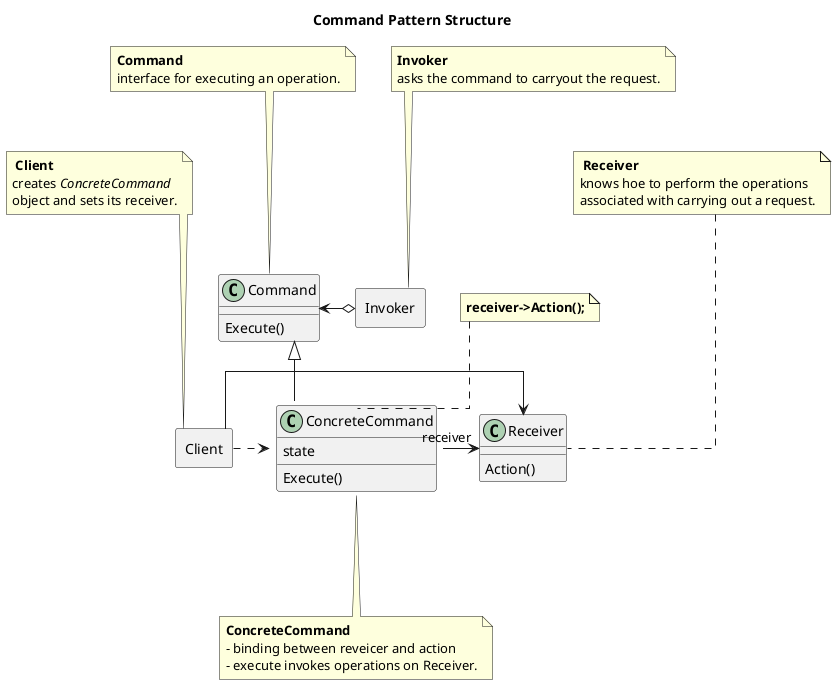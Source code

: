 @startuml

allowmixing
skinparam linetype ortho

title Command Pattern Structure

rectangle Client
rectangle Invoker

class Command
class ConcreteCommand
class Receiver

Receiver : Action()

Command : Execute()

ConcreteCommand : state
ConcreteCommand : Execute()

Command <|-- ConcreteCommand

Client -> Receiver
Client .> ConcreteCommand
Invoker o-right-> Command
ConcreteCommand "receiver" -> Receiver

note as nConcreteCommandExecute
    <b>receiver->Action();</b>
end note
nConcreteCommandExecute .. ConcreteCommand::Execute

note as nCommand
    <b>Command
    interface for executing an operation.
end note
nCommand ... Command

note as nConcreteCommand
    <b>ConcreteCommand
    - binding between reveicer and action
    - execute invokes operations on Receiver.
end note
ConcreteCommand ... nConcreteCommand

note as nClient
    <b> Client
    creates <i>ConcreteCommand</i> 
    object and sets its receiver.
end note
nClient ... Client

note as nInvoker
    <b>Invoker
    asks the command to carryout the request.
end note
nInvoker ... Invoker

note as nReceiver
    <b> Receiver
    knows hoe to perform the operations 
    associated with carrying out a request.
end note
nReceiver ... Receiver

@enduml
